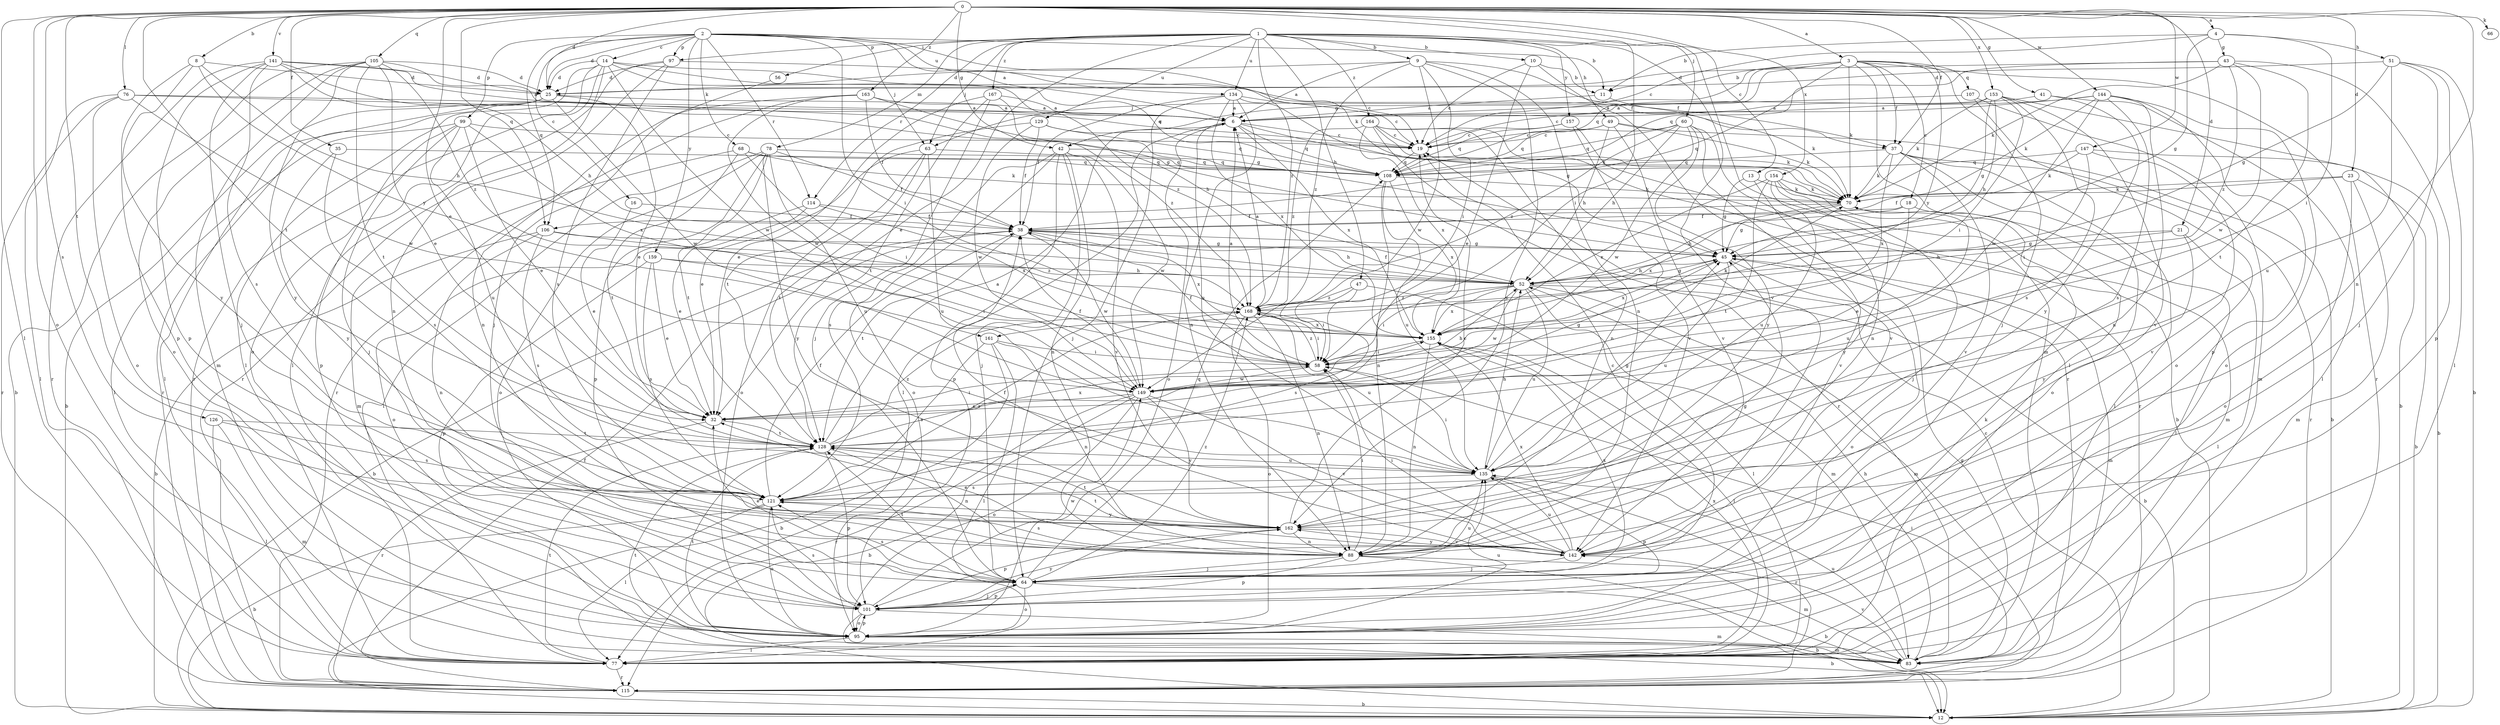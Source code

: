 strict digraph  {
0;
1;
2;
3;
4;
6;
8;
9;
10;
11;
12;
13;
14;
16;
18;
19;
21;
23;
25;
32;
35;
37;
38;
41;
42;
43;
45;
47;
49;
51;
52;
56;
58;
60;
63;
64;
66;
68;
70;
76;
77;
78;
83;
88;
95;
97;
99;
101;
105;
106;
107;
108;
114;
115;
121;
126;
128;
129;
134;
135;
141;
142;
144;
147;
149;
153;
154;
155;
157;
159;
161;
162;
163;
164;
167;
168;
0 -> 3  [label=a];
0 -> 4  [label=a];
0 -> 8  [label=b];
0 -> 13  [label=c];
0 -> 21  [label=d];
0 -> 23  [label=d];
0 -> 25  [label=d];
0 -> 32  [label=e];
0 -> 35  [label=f];
0 -> 37  [label=f];
0 -> 41  [label=g];
0 -> 42  [label=g];
0 -> 60  [label=j];
0 -> 66  [label=k];
0 -> 76  [label=l];
0 -> 77  [label=l];
0 -> 88  [label=n];
0 -> 95  [label=o];
0 -> 105  [label=q];
0 -> 106  [label=q];
0 -> 121  [label=s];
0 -> 126  [label=t];
0 -> 128  [label=t];
0 -> 141  [label=v];
0 -> 144  [label=w];
0 -> 147  [label=w];
0 -> 153  [label=x];
0 -> 154  [label=x];
0 -> 163  [label=z];
1 -> 9  [label=b];
1 -> 10  [label=b];
1 -> 32  [label=e];
1 -> 47  [label=h];
1 -> 49  [label=h];
1 -> 56  [label=i];
1 -> 58  [label=i];
1 -> 63  [label=j];
1 -> 78  [label=m];
1 -> 83  [label=m];
1 -> 97  [label=p];
1 -> 114  [label=r];
1 -> 129  [label=u];
1 -> 134  [label=u];
1 -> 142  [label=v];
1 -> 157  [label=y];
1 -> 164  [label=z];
1 -> 167  [label=z];
1 -> 168  [label=z];
2 -> 6  [label=a];
2 -> 11  [label=b];
2 -> 14  [label=c];
2 -> 16  [label=c];
2 -> 25  [label=d];
2 -> 58  [label=i];
2 -> 63  [label=j];
2 -> 68  [label=k];
2 -> 70  [label=k];
2 -> 97  [label=p];
2 -> 99  [label=p];
2 -> 106  [label=q];
2 -> 114  [label=r];
2 -> 134  [label=u];
2 -> 159  [label=y];
3 -> 11  [label=b];
3 -> 18  [label=c];
3 -> 37  [label=f];
3 -> 42  [label=g];
3 -> 63  [label=j];
3 -> 64  [label=j];
3 -> 70  [label=k];
3 -> 77  [label=l];
3 -> 106  [label=q];
3 -> 107  [label=q];
3 -> 108  [label=q];
3 -> 115  [label=r];
3 -> 161  [label=y];
4 -> 11  [label=b];
4 -> 19  [label=c];
4 -> 43  [label=g];
4 -> 45  [label=g];
4 -> 51  [label=h];
4 -> 58  [label=i];
6 -> 19  [label=c];
6 -> 70  [label=k];
6 -> 77  [label=l];
6 -> 95  [label=o];
6 -> 108  [label=q];
6 -> 135  [label=u];
6 -> 155  [label=x];
8 -> 25  [label=d];
8 -> 52  [label=h];
8 -> 101  [label=p];
8 -> 161  [label=y];
8 -> 162  [label=y];
9 -> 6  [label=a];
9 -> 25  [label=d];
9 -> 37  [label=f];
9 -> 58  [label=i];
9 -> 88  [label=n];
9 -> 149  [label=w];
9 -> 162  [label=y];
9 -> 168  [label=z];
10 -> 11  [label=b];
10 -> 19  [label=c];
10 -> 32  [label=e];
10 -> 115  [label=r];
11 -> 6  [label=a];
11 -> 70  [label=k];
12 -> 19  [label=c];
13 -> 45  [label=g];
13 -> 70  [label=k];
13 -> 142  [label=v];
14 -> 25  [label=d];
14 -> 37  [label=f];
14 -> 77  [label=l];
14 -> 88  [label=n];
14 -> 95  [label=o];
14 -> 108  [label=q];
14 -> 115  [label=r];
14 -> 149  [label=w];
14 -> 168  [label=z];
16 -> 32  [label=e];
16 -> 38  [label=f];
18 -> 32  [label=e];
18 -> 38  [label=f];
18 -> 52  [label=h];
18 -> 77  [label=l];
19 -> 108  [label=q];
21 -> 45  [label=g];
21 -> 52  [label=h];
21 -> 77  [label=l];
21 -> 162  [label=y];
23 -> 12  [label=b];
23 -> 38  [label=f];
23 -> 70  [label=k];
23 -> 83  [label=m];
23 -> 95  [label=o];
25 -> 6  [label=a];
25 -> 12  [label=b];
25 -> 32  [label=e];
25 -> 77  [label=l];
25 -> 115  [label=r];
25 -> 149  [label=w];
32 -> 58  [label=i];
32 -> 115  [label=r];
32 -> 128  [label=t];
35 -> 108  [label=q];
35 -> 121  [label=s];
35 -> 162  [label=y];
37 -> 70  [label=k];
37 -> 77  [label=l];
37 -> 95  [label=o];
37 -> 108  [label=q];
37 -> 115  [label=r];
37 -> 142  [label=v];
37 -> 155  [label=x];
38 -> 12  [label=b];
38 -> 45  [label=g];
38 -> 52  [label=h];
38 -> 128  [label=t];
38 -> 149  [label=w];
38 -> 155  [label=x];
41 -> 6  [label=a];
41 -> 77  [label=l];
41 -> 162  [label=y];
42 -> 64  [label=j];
42 -> 88  [label=n];
42 -> 95  [label=o];
42 -> 101  [label=p];
42 -> 108  [label=q];
42 -> 121  [label=s];
42 -> 142  [label=v];
42 -> 149  [label=w];
43 -> 25  [label=d];
43 -> 70  [label=k];
43 -> 101  [label=p];
43 -> 108  [label=q];
43 -> 128  [label=t];
43 -> 149  [label=w];
43 -> 168  [label=z];
45 -> 52  [label=h];
45 -> 83  [label=m];
45 -> 95  [label=o];
45 -> 135  [label=u];
45 -> 155  [label=x];
47 -> 58  [label=i];
47 -> 83  [label=m];
47 -> 121  [label=s];
47 -> 168  [label=z];
49 -> 12  [label=b];
49 -> 19  [label=c];
49 -> 52  [label=h];
49 -> 70  [label=k];
49 -> 108  [label=q];
49 -> 142  [label=v];
51 -> 12  [label=b];
51 -> 25  [label=d];
51 -> 45  [label=g];
51 -> 64  [label=j];
51 -> 77  [label=l];
51 -> 135  [label=u];
52 -> 12  [label=b];
52 -> 38  [label=f];
52 -> 45  [label=g];
52 -> 58  [label=i];
52 -> 77  [label=l];
52 -> 83  [label=m];
52 -> 135  [label=u];
52 -> 149  [label=w];
52 -> 155  [label=x];
52 -> 168  [label=z];
56 -> 64  [label=j];
58 -> 6  [label=a];
58 -> 38  [label=f];
58 -> 149  [label=w];
58 -> 168  [label=z];
60 -> 19  [label=c];
60 -> 52  [label=h];
60 -> 88  [label=n];
60 -> 108  [label=q];
60 -> 142  [label=v];
60 -> 149  [label=w];
60 -> 162  [label=y];
60 -> 168  [label=z];
63 -> 32  [label=e];
63 -> 95  [label=o];
63 -> 108  [label=q];
63 -> 128  [label=t];
63 -> 135  [label=u];
64 -> 12  [label=b];
64 -> 19  [label=c];
64 -> 32  [label=e];
64 -> 95  [label=o];
64 -> 101  [label=p];
64 -> 108  [label=q];
64 -> 121  [label=s];
64 -> 128  [label=t];
64 -> 135  [label=u];
64 -> 155  [label=x];
64 -> 168  [label=z];
68 -> 58  [label=i];
68 -> 70  [label=k];
68 -> 83  [label=m];
68 -> 108  [label=q];
68 -> 128  [label=t];
70 -> 38  [label=f];
70 -> 45  [label=g];
70 -> 135  [label=u];
70 -> 155  [label=x];
76 -> 6  [label=a];
76 -> 19  [label=c];
76 -> 77  [label=l];
76 -> 95  [label=o];
76 -> 115  [label=r];
76 -> 149  [label=w];
77 -> 115  [label=r];
77 -> 128  [label=t];
77 -> 155  [label=x];
78 -> 38  [label=f];
78 -> 77  [label=l];
78 -> 95  [label=o];
78 -> 101  [label=p];
78 -> 108  [label=q];
78 -> 128  [label=t];
78 -> 135  [label=u];
78 -> 162  [label=y];
83 -> 45  [label=g];
83 -> 52  [label=h];
83 -> 128  [label=t];
83 -> 135  [label=u];
83 -> 142  [label=v];
88 -> 12  [label=b];
88 -> 45  [label=g];
88 -> 58  [label=i];
88 -> 64  [label=j];
88 -> 83  [label=m];
88 -> 101  [label=p];
95 -> 70  [label=k];
95 -> 77  [label=l];
95 -> 83  [label=m];
95 -> 101  [label=p];
95 -> 128  [label=t];
95 -> 135  [label=u];
97 -> 19  [label=c];
97 -> 25  [label=d];
97 -> 77  [label=l];
97 -> 115  [label=r];
97 -> 121  [label=s];
99 -> 19  [label=c];
99 -> 32  [label=e];
99 -> 64  [label=j];
99 -> 77  [label=l];
99 -> 101  [label=p];
99 -> 135  [label=u];
99 -> 155  [label=x];
101 -> 12  [label=b];
101 -> 64  [label=j];
101 -> 83  [label=m];
101 -> 95  [label=o];
101 -> 121  [label=s];
101 -> 149  [label=w];
101 -> 162  [label=y];
105 -> 12  [label=b];
105 -> 25  [label=d];
105 -> 32  [label=e];
105 -> 45  [label=g];
105 -> 83  [label=m];
105 -> 95  [label=o];
105 -> 128  [label=t];
105 -> 162  [label=y];
105 -> 168  [label=z];
106 -> 12  [label=b];
106 -> 45  [label=g];
106 -> 88  [label=n];
106 -> 121  [label=s];
106 -> 168  [label=z];
107 -> 6  [label=a];
107 -> 83  [label=m];
107 -> 95  [label=o];
108 -> 70  [label=k];
108 -> 88  [label=n];
108 -> 135  [label=u];
108 -> 155  [label=x];
114 -> 32  [label=e];
114 -> 38  [label=f];
114 -> 95  [label=o];
114 -> 155  [label=x];
115 -> 12  [label=b];
115 -> 38  [label=f];
115 -> 58  [label=i];
121 -> 12  [label=b];
121 -> 38  [label=f];
121 -> 77  [label=l];
121 -> 95  [label=o];
121 -> 162  [label=y];
121 -> 168  [label=z];
126 -> 77  [label=l];
126 -> 83  [label=m];
126 -> 121  [label=s];
126 -> 128  [label=t];
128 -> 6  [label=a];
128 -> 88  [label=n];
128 -> 101  [label=p];
128 -> 135  [label=u];
128 -> 155  [label=x];
128 -> 168  [label=z];
129 -> 19  [label=c];
129 -> 38  [label=f];
129 -> 108  [label=q];
129 -> 128  [label=t];
129 -> 149  [label=w];
134 -> 6  [label=a];
134 -> 19  [label=c];
134 -> 38  [label=f];
134 -> 45  [label=g];
134 -> 64  [label=j];
134 -> 88  [label=n];
134 -> 155  [label=x];
135 -> 45  [label=g];
135 -> 52  [label=h];
135 -> 58  [label=i];
135 -> 101  [label=p];
135 -> 115  [label=r];
135 -> 121  [label=s];
141 -> 6  [label=a];
141 -> 25  [label=d];
141 -> 45  [label=g];
141 -> 52  [label=h];
141 -> 64  [label=j];
141 -> 101  [label=p];
141 -> 115  [label=r];
141 -> 121  [label=s];
142 -> 32  [label=e];
142 -> 38  [label=f];
142 -> 58  [label=i];
142 -> 64  [label=j];
142 -> 121  [label=s];
142 -> 128  [label=t];
142 -> 135  [label=u];
142 -> 155  [label=x];
142 -> 162  [label=y];
144 -> 6  [label=a];
144 -> 19  [label=c];
144 -> 70  [label=k];
144 -> 88  [label=n];
144 -> 95  [label=o];
144 -> 101  [label=p];
144 -> 121  [label=s];
144 -> 149  [label=w];
147 -> 12  [label=b];
147 -> 58  [label=i];
147 -> 70  [label=k];
147 -> 108  [label=q];
147 -> 142  [label=v];
149 -> 12  [label=b];
149 -> 32  [label=e];
149 -> 38  [label=f];
149 -> 45  [label=g];
149 -> 52  [label=h];
149 -> 95  [label=o];
149 -> 115  [label=r];
149 -> 142  [label=v];
149 -> 162  [label=y];
153 -> 6  [label=a];
153 -> 12  [label=b];
153 -> 45  [label=g];
153 -> 52  [label=h];
153 -> 58  [label=i];
153 -> 70  [label=k];
153 -> 121  [label=s];
153 -> 142  [label=v];
154 -> 64  [label=j];
154 -> 70  [label=k];
154 -> 83  [label=m];
154 -> 128  [label=t];
154 -> 135  [label=u];
154 -> 155  [label=x];
154 -> 162  [label=y];
155 -> 58  [label=i];
155 -> 70  [label=k];
155 -> 77  [label=l];
155 -> 88  [label=n];
157 -> 19  [label=c];
157 -> 108  [label=q];
157 -> 115  [label=r];
157 -> 142  [label=v];
159 -> 32  [label=e];
159 -> 52  [label=h];
159 -> 58  [label=i];
159 -> 101  [label=p];
159 -> 121  [label=s];
161 -> 12  [label=b];
161 -> 58  [label=i];
161 -> 77  [label=l];
161 -> 88  [label=n];
161 -> 121  [label=s];
162 -> 19  [label=c];
162 -> 88  [label=n];
162 -> 101  [label=p];
162 -> 128  [label=t];
162 -> 142  [label=v];
163 -> 6  [label=a];
163 -> 38  [label=f];
163 -> 52  [label=h];
163 -> 88  [label=n];
163 -> 115  [label=r];
163 -> 149  [label=w];
164 -> 12  [label=b];
164 -> 19  [label=c];
164 -> 70  [label=k];
164 -> 88  [label=n];
164 -> 115  [label=r];
164 -> 155  [label=x];
164 -> 168  [label=z];
167 -> 6  [label=a];
167 -> 32  [label=e];
167 -> 64  [label=j];
167 -> 128  [label=t];
167 -> 168  [label=z];
168 -> 6  [label=a];
168 -> 58  [label=i];
168 -> 88  [label=n];
168 -> 95  [label=o];
168 -> 135  [label=u];
168 -> 155  [label=x];
}
